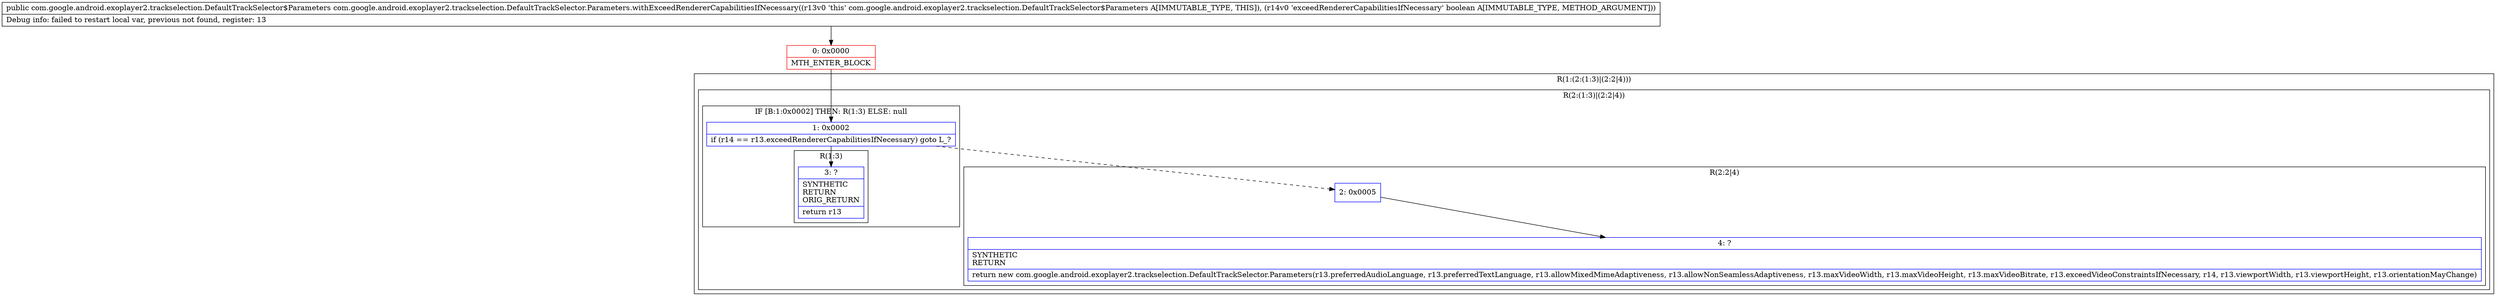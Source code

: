 digraph "CFG forcom.google.android.exoplayer2.trackselection.DefaultTrackSelector.Parameters.withExceedRendererCapabilitiesIfNecessary(Z)Lcom\/google\/android\/exoplayer2\/trackselection\/DefaultTrackSelector$Parameters;" {
subgraph cluster_Region_1742278489 {
label = "R(1:(2:(1:3)|(2:2|4)))";
node [shape=record,color=blue];
subgraph cluster_Region_1636233123 {
label = "R(2:(1:3)|(2:2|4))";
node [shape=record,color=blue];
subgraph cluster_IfRegion_559167001 {
label = "IF [B:1:0x0002] THEN: R(1:3) ELSE: null";
node [shape=record,color=blue];
Node_1 [shape=record,label="{1\:\ 0x0002|if (r14 == r13.exceedRendererCapabilitiesIfNecessary) goto L_?\l}"];
subgraph cluster_Region_546347775 {
label = "R(1:3)";
node [shape=record,color=blue];
Node_3 [shape=record,label="{3\:\ ?|SYNTHETIC\lRETURN\lORIG_RETURN\l|return r13\l}"];
}
}
subgraph cluster_Region_261941875 {
label = "R(2:2|4)";
node [shape=record,color=blue];
Node_2 [shape=record,label="{2\:\ 0x0005}"];
Node_4 [shape=record,label="{4\:\ ?|SYNTHETIC\lRETURN\l|return new com.google.android.exoplayer2.trackselection.DefaultTrackSelector.Parameters(r13.preferredAudioLanguage, r13.preferredTextLanguage, r13.allowMixedMimeAdaptiveness, r13.allowNonSeamlessAdaptiveness, r13.maxVideoWidth, r13.maxVideoHeight, r13.maxVideoBitrate, r13.exceedVideoConstraintsIfNecessary, r14, r13.viewportWidth, r13.viewportHeight, r13.orientationMayChange)\l}"];
}
}
}
Node_0 [shape=record,color=red,label="{0\:\ 0x0000|MTH_ENTER_BLOCK\l}"];
MethodNode[shape=record,label="{public com.google.android.exoplayer2.trackselection.DefaultTrackSelector$Parameters com.google.android.exoplayer2.trackselection.DefaultTrackSelector.Parameters.withExceedRendererCapabilitiesIfNecessary((r13v0 'this' com.google.android.exoplayer2.trackselection.DefaultTrackSelector$Parameters A[IMMUTABLE_TYPE, THIS]), (r14v0 'exceedRendererCapabilitiesIfNecessary' boolean A[IMMUTABLE_TYPE, METHOD_ARGUMENT]))  | Debug info: failed to restart local var, previous not found, register: 13\l}"];
MethodNode -> Node_0;
Node_1 -> Node_2[style=dashed];
Node_1 -> Node_3;
Node_2 -> Node_4;
Node_0 -> Node_1;
}

